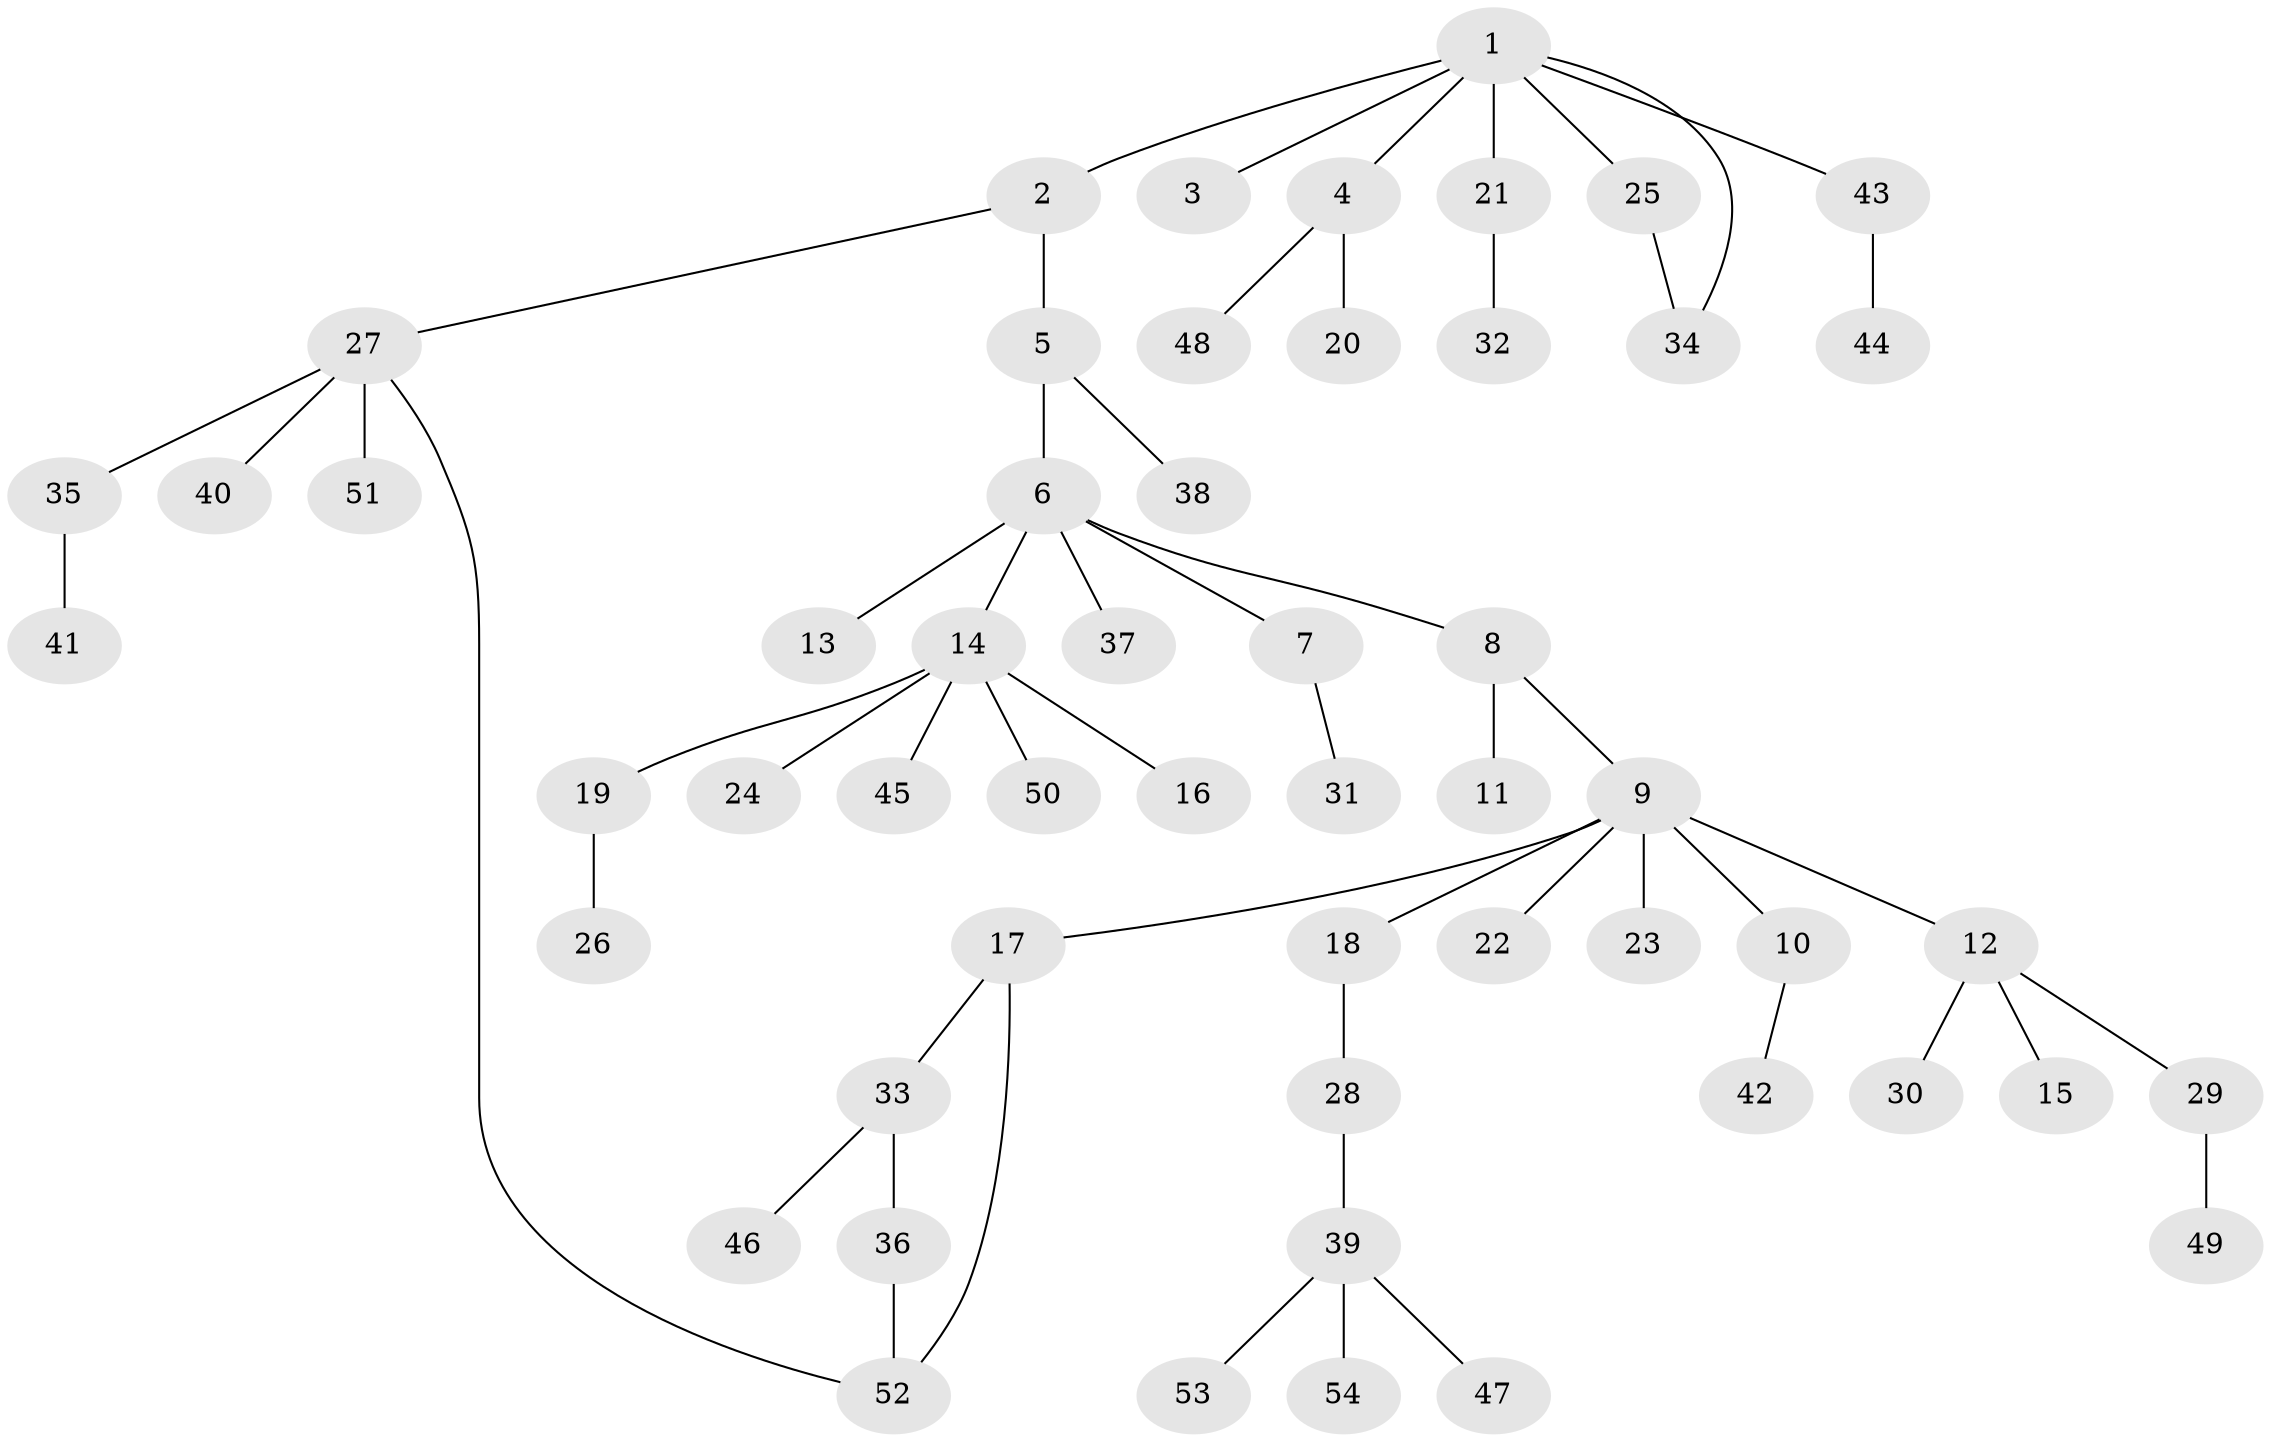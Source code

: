 // coarse degree distribution, {5: 0.07894736842105263, 3: 0.15789473684210525, 1: 0.5, 2: 0.21052631578947367, 6: 0.02631578947368421, 4: 0.02631578947368421}
// Generated by graph-tools (version 1.1) at 2025/48/03/04/25 22:48:50]
// undirected, 54 vertices, 56 edges
graph export_dot {
  node [color=gray90,style=filled];
  1;
  2;
  3;
  4;
  5;
  6;
  7;
  8;
  9;
  10;
  11;
  12;
  13;
  14;
  15;
  16;
  17;
  18;
  19;
  20;
  21;
  22;
  23;
  24;
  25;
  26;
  27;
  28;
  29;
  30;
  31;
  32;
  33;
  34;
  35;
  36;
  37;
  38;
  39;
  40;
  41;
  42;
  43;
  44;
  45;
  46;
  47;
  48;
  49;
  50;
  51;
  52;
  53;
  54;
  1 -- 2;
  1 -- 3;
  1 -- 4;
  1 -- 21;
  1 -- 25;
  1 -- 43;
  1 -- 34;
  2 -- 5;
  2 -- 27;
  4 -- 20;
  4 -- 48;
  5 -- 6;
  5 -- 38;
  6 -- 7;
  6 -- 8;
  6 -- 13;
  6 -- 14;
  6 -- 37;
  7 -- 31;
  8 -- 9;
  8 -- 11;
  9 -- 10;
  9 -- 12;
  9 -- 17;
  9 -- 18;
  9 -- 22;
  9 -- 23;
  10 -- 42;
  12 -- 15;
  12 -- 29;
  12 -- 30;
  14 -- 16;
  14 -- 19;
  14 -- 24;
  14 -- 45;
  14 -- 50;
  17 -- 33;
  17 -- 52;
  18 -- 28;
  19 -- 26;
  21 -- 32;
  25 -- 34;
  27 -- 35;
  27 -- 40;
  27 -- 51;
  27 -- 52;
  28 -- 39;
  29 -- 49;
  33 -- 36;
  33 -- 46;
  35 -- 41;
  36 -- 52;
  39 -- 47;
  39 -- 53;
  39 -- 54;
  43 -- 44;
}
